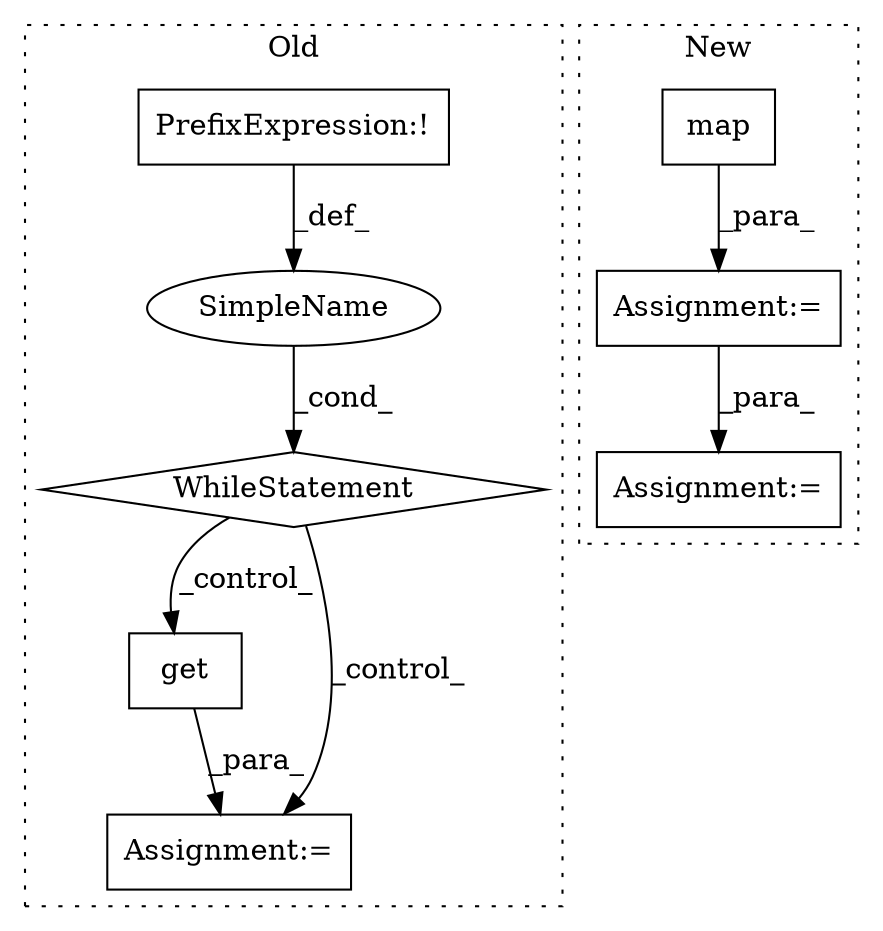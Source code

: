 digraph G {
subgraph cluster0 {
1 [label="get" a="32" s="3584" l="5" shape="box"];
4 [label="Assignment:=" a="7" s="3581" l="1" shape="box"];
5 [label="SimpleName" a="42" s="" l="" shape="ellipse"];
6 [label="PrefixExpression:!" a="38" s="3560" l="1" shape="box"];
8 [label="WhileStatement" a="61" s="3553,3570" l="7,2" shape="diamond"];
label = "Old";
style="dotted";
}
subgraph cluster1 {
2 [label="map" a="32" s="6253,6314" l="4,1" shape="box"];
3 [label="Assignment:=" a="7" s="6556" l="1" shape="box"];
7 [label="Assignment:=" a="7" s="6247" l="1" shape="box"];
label = "New";
style="dotted";
}
1 -> 4 [label="_para_"];
2 -> 7 [label="_para_"];
5 -> 8 [label="_cond_"];
6 -> 5 [label="_def_"];
7 -> 3 [label="_para_"];
8 -> 1 [label="_control_"];
8 -> 4 [label="_control_"];
}